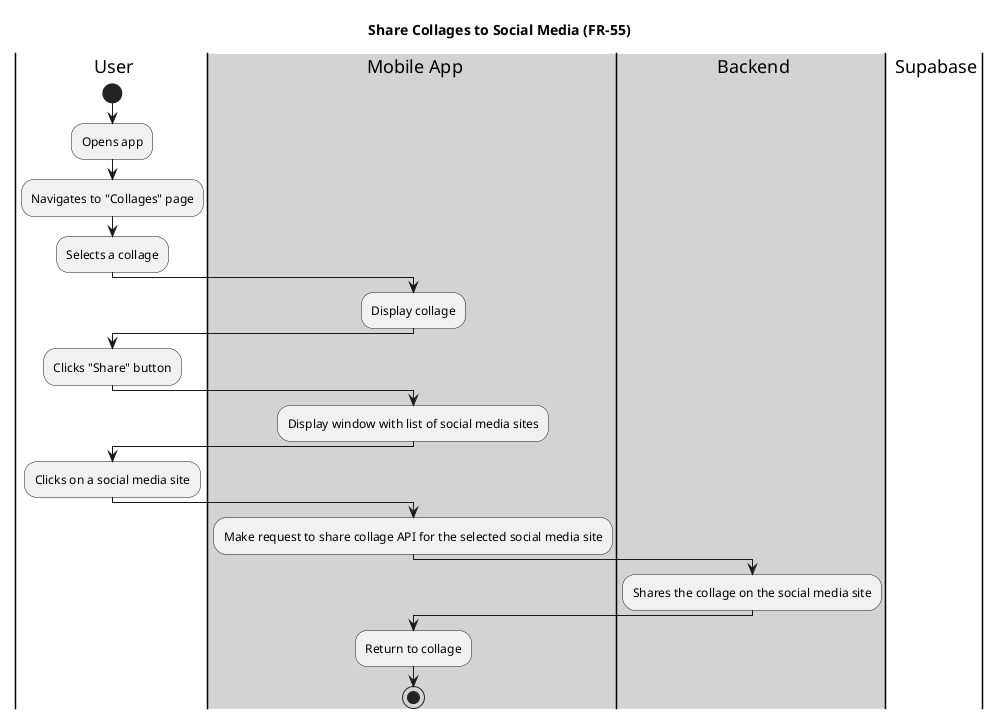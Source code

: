 @startuml
title Share Collages to Social Media (FR-55)

|user| User
|#lightgray|mobile| Mobile App
|#lightgray|backend| Backend
|db| Supabase

|user|
start
:Opens app;
:Navigates to "Collages" page;
:Selects a collage;

|mobile|
:Display collage;

|user|
:Clicks "Share" button;

|mobile|
:Display window with list of social media sites;

|user|
:Clicks on a social media site;

|mobile|
:Make request to share collage API for the selected social media site;

|backend|
:Shares the collage on the social media site;

|mobile|
:Return to collage;

stop
@enduml
